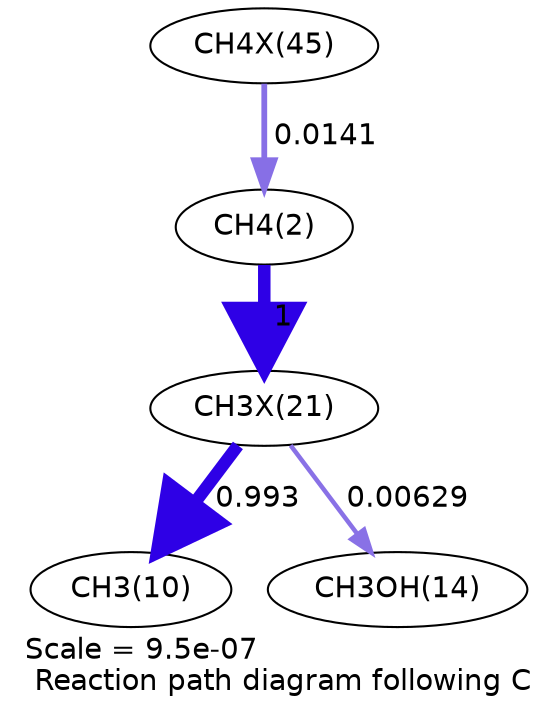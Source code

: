 digraph reaction_paths {
center=1;
s56 -> s4[fontname="Helvetica", penwidth=2.78, arrowsize=1.39, color="0.7, 0.514, 0.9"
, label=" 0.0141"];
s4 -> s48[fontname="Helvetica", penwidth=6, arrowsize=3, color="0.7, 1.5, 0.9"
, label=" 1"];
s48 -> s12[fontname="Helvetica", penwidth=5.99, arrowsize=3, color="0.7, 1.49, 0.9"
, label=" 0.993"];
s48 -> s16[fontname="Helvetica", penwidth=2.17, arrowsize=1.09, color="0.7, 0.506, 0.9"
, label=" 0.00629"];
s4 [ fontname="Helvetica", label="CH4(2)"];
s12 [ fontname="Helvetica", label="CH3(10)"];
s16 [ fontname="Helvetica", label="CH3OH(14)"];
s48 [ fontname="Helvetica", label="CH3X(21)"];
s56 [ fontname="Helvetica", label="CH4X(45)"];
 label = "Scale = 9.5e-07\l Reaction path diagram following C";
 fontname = "Helvetica";
}
